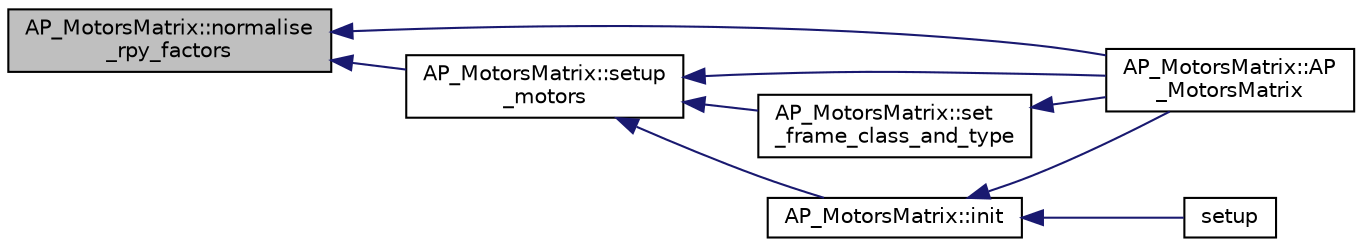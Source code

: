 digraph "AP_MotorsMatrix::normalise_rpy_factors"
{
 // INTERACTIVE_SVG=YES
  edge [fontname="Helvetica",fontsize="10",labelfontname="Helvetica",labelfontsize="10"];
  node [fontname="Helvetica",fontsize="10",shape=record];
  rankdir="LR";
  Node1 [label="AP_MotorsMatrix::normalise\l_rpy_factors",height=0.2,width=0.4,color="black", fillcolor="grey75", style="filled", fontcolor="black"];
  Node1 -> Node2 [dir="back",color="midnightblue",fontsize="10",style="solid",fontname="Helvetica"];
  Node2 [label="AP_MotorsMatrix::AP\l_MotorsMatrix",height=0.2,width=0.4,color="black", fillcolor="white", style="filled",URL="$classAP__MotorsMatrix.html#a1079a240f98556fe4cb0af7d1d039917",tooltip="Constructor. "];
  Node1 -> Node3 [dir="back",color="midnightblue",fontsize="10",style="solid",fontname="Helvetica"];
  Node3 [label="AP_MotorsMatrix::setup\l_motors",height=0.2,width=0.4,color="black", fillcolor="white", style="filled",URL="$classAP__MotorsMatrix.html#add4cc7528ad5a337f58ec38a64156bd4"];
  Node3 -> Node4 [dir="back",color="midnightblue",fontsize="10",style="solid",fontname="Helvetica"];
  Node4 [label="AP_MotorsMatrix::init",height=0.2,width=0.4,color="black", fillcolor="white", style="filled",URL="$classAP__MotorsMatrix.html#aac841b5c0bd90818f0dbf5ea523b9ec7"];
  Node4 -> Node2 [dir="back",color="midnightblue",fontsize="10",style="solid",fontname="Helvetica"];
  Node4 -> Node5 [dir="back",color="midnightblue",fontsize="10",style="solid",fontname="Helvetica"];
  Node5 [label="setup",height=0.2,width=0.4,color="black", fillcolor="white", style="filled",URL="$AP__Motors__test_8cpp.html#a4fc01d736fe50cf5b977f755b675f11d"];
  Node3 -> Node6 [dir="back",color="midnightblue",fontsize="10",style="solid",fontname="Helvetica"];
  Node6 [label="AP_MotorsMatrix::set\l_frame_class_and_type",height=0.2,width=0.4,color="black", fillcolor="white", style="filled",URL="$classAP__MotorsMatrix.html#a58482c4eb0d57303b9bd7f7e122e7187"];
  Node6 -> Node2 [dir="back",color="midnightblue",fontsize="10",style="solid",fontname="Helvetica"];
  Node3 -> Node2 [dir="back",color="midnightblue",fontsize="10",style="solid",fontname="Helvetica"];
}
